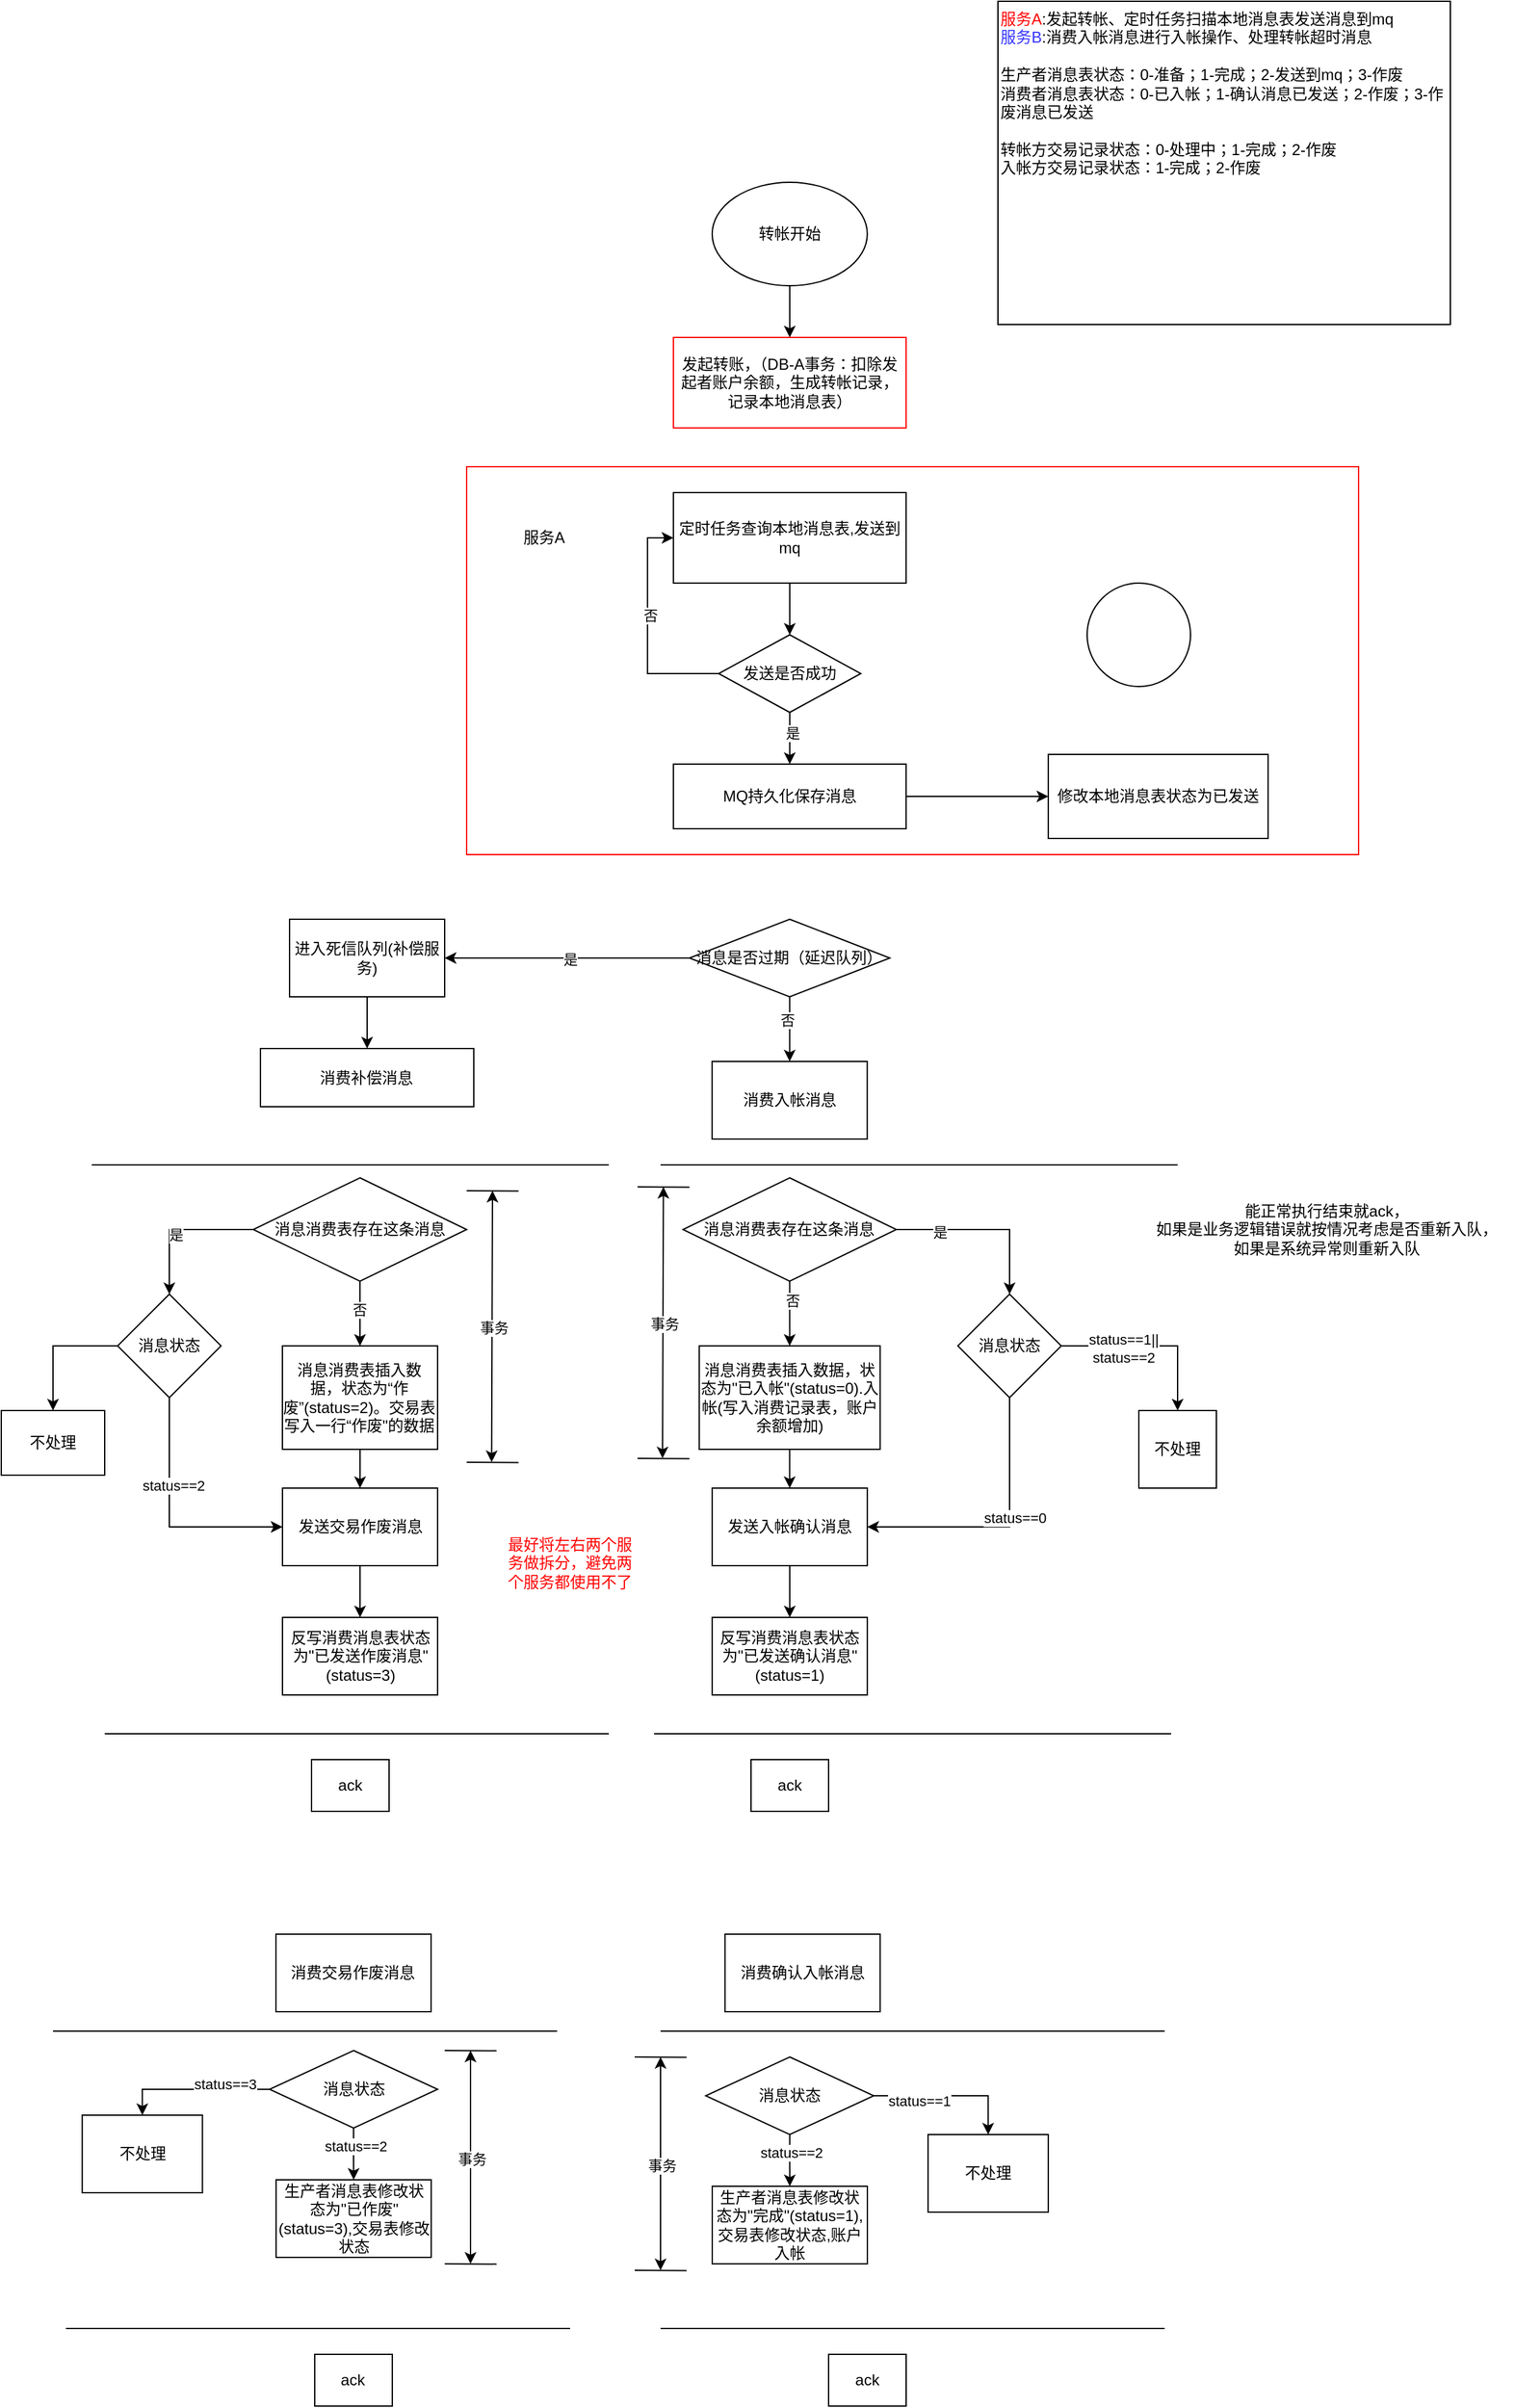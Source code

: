 <mxfile version="28.1.2">
  <diagram name="第 1 页" id="GjO0GAbTQwqVim4LTeIz">
    <mxGraphModel dx="4716" dy="761" grid="1" gridSize="10" guides="1" tooltips="1" connect="1" arrows="1" fold="1" page="1" pageScale="1" pageWidth="3300" pageHeight="4681" math="0" shadow="0">
      <root>
        <mxCell id="0" />
        <mxCell id="1" parent="0" />
        <mxCell id="h-HuT5WNk-6U26YwNr8J-1" value="" style="rounded=0;whiteSpace=wrap;html=1;verticalAlign=middle;strokeColor=#FF0000;" parent="1" vertex="1">
          <mxGeometry x="250" y="380" width="690" height="300" as="geometry" />
        </mxCell>
        <mxCell id="SmhbG2yGJK3qt77CbI1s-3" style="edgeStyle=orthogonalEdgeStyle;rounded=0;orthogonalLoop=1;jettySize=auto;html=1;entryX=0.5;entryY=0;entryDx=0;entryDy=0;" parent="1" source="SmhbG2yGJK3qt77CbI1s-1" target="SmhbG2yGJK3qt77CbI1s-2" edge="1">
          <mxGeometry relative="1" as="geometry" />
        </mxCell>
        <mxCell id="SmhbG2yGJK3qt77CbI1s-1" value="转帐开始" style="ellipse;whiteSpace=wrap;html=1;" parent="1" vertex="1">
          <mxGeometry x="439.94" y="160" width="120" height="80" as="geometry" />
        </mxCell>
        <mxCell id="SmhbG2yGJK3qt77CbI1s-2" value="发起转账，（DB-A事务：扣除发起者账户余额，生成转帐记录，记录本地消息表）" style="rounded=0;whiteSpace=wrap;html=1;strokeColor=#FF0000;" parent="1" vertex="1">
          <mxGeometry x="409.94" y="280" width="180" height="70" as="geometry" />
        </mxCell>
        <mxCell id="uqdjYC-jQz3gS75na-5R-4" style="edgeStyle=orthogonalEdgeStyle;rounded=0;orthogonalLoop=1;jettySize=auto;html=1;" parent="1" source="SmhbG2yGJK3qt77CbI1s-4" target="uqdjYC-jQz3gS75na-5R-3" edge="1">
          <mxGeometry relative="1" as="geometry" />
        </mxCell>
        <mxCell id="SmhbG2yGJK3qt77CbI1s-4" value="定时任务查询本地消息表,发送到mq" style="rounded=0;whiteSpace=wrap;html=1;" parent="1" vertex="1">
          <mxGeometry x="409.94" y="400" width="180" height="70" as="geometry" />
        </mxCell>
        <mxCell id="uqdjYC-jQz3gS75na-5R-5" style="edgeStyle=orthogonalEdgeStyle;rounded=0;orthogonalLoop=1;jettySize=auto;html=1;exitX=0;exitY=0.5;exitDx=0;exitDy=0;entryX=0;entryY=0.5;entryDx=0;entryDy=0;" parent="1" source="uqdjYC-jQz3gS75na-5R-3" target="SmhbG2yGJK3qt77CbI1s-4" edge="1">
          <mxGeometry relative="1" as="geometry" />
        </mxCell>
        <mxCell id="uqdjYC-jQz3gS75na-5R-6" value="否" style="edgeLabel;html=1;align=center;verticalAlign=middle;resizable=0;points=[];" parent="uqdjYC-jQz3gS75na-5R-5" vertex="1" connectable="0">
          <mxGeometry x="0.112" y="-2" relative="1" as="geometry">
            <mxPoint as="offset" />
          </mxGeometry>
        </mxCell>
        <mxCell id="uqdjYC-jQz3gS75na-5R-9" style="edgeStyle=orthogonalEdgeStyle;rounded=0;orthogonalLoop=1;jettySize=auto;html=1;exitX=0.5;exitY=1;exitDx=0;exitDy=0;entryX=0.5;entryY=0;entryDx=0;entryDy=0;" parent="1" source="uqdjYC-jQz3gS75na-5R-3" target="uqdjYC-jQz3gS75na-5R-8" edge="1">
          <mxGeometry relative="1" as="geometry" />
        </mxCell>
        <mxCell id="uqdjYC-jQz3gS75na-5R-10" value="是" style="edgeLabel;html=1;align=center;verticalAlign=middle;resizable=0;points=[];" parent="uqdjYC-jQz3gS75na-5R-9" vertex="1" connectable="0">
          <mxGeometry x="-0.221" y="2" relative="1" as="geometry">
            <mxPoint as="offset" />
          </mxGeometry>
        </mxCell>
        <mxCell id="uqdjYC-jQz3gS75na-5R-3" value="发送是否成功" style="rhombus;whiteSpace=wrap;html=1;" parent="1" vertex="1">
          <mxGeometry x="444.94" y="510" width="110" height="60" as="geometry" />
        </mxCell>
        <mxCell id="BID7E0cVBiKPs0qjH9wv-3" value="" style="edgeStyle=orthogonalEdgeStyle;rounded=0;orthogonalLoop=1;jettySize=auto;html=1;" parent="1" source="uqdjYC-jQz3gS75na-5R-8" target="BID7E0cVBiKPs0qjH9wv-2" edge="1">
          <mxGeometry relative="1" as="geometry" />
        </mxCell>
        <mxCell id="uqdjYC-jQz3gS75na-5R-8" value="MQ持久化保存消息" style="rounded=0;whiteSpace=wrap;html=1;" parent="1" vertex="1">
          <mxGeometry x="409.94" y="610" width="180" height="50" as="geometry" />
        </mxCell>
        <mxCell id="uqdjYC-jQz3gS75na-5R-14" style="edgeStyle=orthogonalEdgeStyle;rounded=0;orthogonalLoop=1;jettySize=auto;html=1;exitX=0;exitY=0.5;exitDx=0;exitDy=0;" parent="1" source="uqdjYC-jQz3gS75na-5R-12" target="uqdjYC-jQz3gS75na-5R-13" edge="1">
          <mxGeometry relative="1" as="geometry" />
        </mxCell>
        <mxCell id="uqdjYC-jQz3gS75na-5R-19" value="是" style="edgeLabel;html=1;align=center;verticalAlign=middle;resizable=0;points=[];" parent="uqdjYC-jQz3gS75na-5R-14" vertex="1" connectable="0">
          <mxGeometry x="-0.016" y="1" relative="1" as="geometry">
            <mxPoint as="offset" />
          </mxGeometry>
        </mxCell>
        <mxCell id="uqdjYC-jQz3gS75na-5R-22" style="edgeStyle=orthogonalEdgeStyle;rounded=0;orthogonalLoop=1;jettySize=auto;html=1;exitX=0.5;exitY=1;exitDx=0;exitDy=0;entryX=0.5;entryY=0;entryDx=0;entryDy=0;" parent="1" source="uqdjYC-jQz3gS75na-5R-12" target="h-HuT5WNk-6U26YwNr8J-11" edge="1">
          <mxGeometry relative="1" as="geometry">
            <mxPoint x="499.88" y="840" as="targetPoint" />
          </mxGeometry>
        </mxCell>
        <mxCell id="uqdjYC-jQz3gS75na-5R-23" value="否" style="edgeLabel;html=1;align=center;verticalAlign=middle;resizable=0;points=[];" parent="uqdjYC-jQz3gS75na-5R-22" vertex="1" connectable="0">
          <mxGeometry x="-0.282" y="-2" relative="1" as="geometry">
            <mxPoint as="offset" />
          </mxGeometry>
        </mxCell>
        <mxCell id="uqdjYC-jQz3gS75na-5R-12" value="消息是否过期（延迟队列）" style="rhombus;whiteSpace=wrap;html=1;" parent="1" vertex="1">
          <mxGeometry x="422.38" y="730" width="155" height="60" as="geometry" />
        </mxCell>
        <mxCell id="uqdjYC-jQz3gS75na-5R-27" style="edgeStyle=orthogonalEdgeStyle;rounded=0;orthogonalLoop=1;jettySize=auto;html=1;entryX=0.5;entryY=0;entryDx=0;entryDy=0;" parent="1" source="uqdjYC-jQz3gS75na-5R-13" target="uqdjYC-jQz3gS75na-5R-26" edge="1">
          <mxGeometry relative="1" as="geometry" />
        </mxCell>
        <mxCell id="uqdjYC-jQz3gS75na-5R-13" value="进入死信队列(补偿服务)" style="rounded=0;whiteSpace=wrap;html=1;" parent="1" vertex="1">
          <mxGeometry x="113" y="730" width="120" height="60" as="geometry" />
        </mxCell>
        <mxCell id="uqdjYC-jQz3gS75na-5R-26" value="消费补偿消息" style="rounded=0;whiteSpace=wrap;html=1;strokeColor=#000000;" parent="1" vertex="1">
          <mxGeometry x="90.47" y="830" width="165.06" height="45" as="geometry" />
        </mxCell>
        <mxCell id="BID7E0cVBiKPs0qjH9wv-2" value="修改本地消息表状态为已发送" style="whiteSpace=wrap;html=1;rounded=0;" parent="1" vertex="1">
          <mxGeometry x="699.94" y="602.5" width="170.06" height="65" as="geometry" />
        </mxCell>
        <mxCell id="BID7E0cVBiKPs0qjH9wv-5" value="&lt;div&gt;&lt;span style=&quot;color: rgb(255, 0, 0);&quot;&gt;服务A&lt;/span&gt;:发起转帐、定时任务扫描本地消息表发送消息到mq&lt;/div&gt;&lt;div&gt;&lt;span style=&quot;color: rgb(51, 51, 255);&quot;&gt;服务B&lt;/span&gt;:消费入帐消息进行入帐操作、处理转帐超时消息&lt;br&gt;&lt;/div&gt;&lt;div&gt;&lt;br&gt;&lt;/div&gt;&lt;div&gt;生产者消息表状态：0-准备；1-完成；2-发送到mq；3-作废&lt;/div&gt;&lt;div&gt;消费者消息表状态：0-已入帐；1-确认消息已发送；2-作废；3-作废消息已发送&lt;br&gt;&lt;/div&gt;&lt;div&gt;&lt;br&gt;&lt;/div&gt;&lt;div&gt;转帐方交易记录状态：0-处理中；1-完成；2-作废&lt;/div&gt;&lt;div&gt;入帐方交易记录状态：1-完成；2-作废&lt;/div&gt;" style="rounded=0;whiteSpace=wrap;html=1;align=left;verticalAlign=top;" parent="1" vertex="1">
          <mxGeometry x="661" y="20" width="350" height="250" as="geometry" />
        </mxCell>
        <mxCell id="h-HuT5WNk-6U26YwNr8J-2" value="服务A" style="text;html=1;align=center;verticalAlign=middle;whiteSpace=wrap;rounded=0;" parent="1" vertex="1">
          <mxGeometry x="280" y="420" width="60" height="30" as="geometry" />
        </mxCell>
        <mxCell id="h-HuT5WNk-6U26YwNr8J-6" style="edgeStyle=orthogonalEdgeStyle;rounded=0;orthogonalLoop=1;jettySize=auto;html=1;exitX=0.5;exitY=1;exitDx=0;exitDy=0;entryX=0.5;entryY=0;entryDx=0;entryDy=0;" parent="1" source="h-HuT5WNk-6U26YwNr8J-3" target="h-HuT5WNk-6U26YwNr8J-5" edge="1">
          <mxGeometry relative="1" as="geometry" />
        </mxCell>
        <mxCell id="h-HuT5WNk-6U26YwNr8J-7" value="否" style="edgeLabel;html=1;align=center;verticalAlign=middle;resizable=0;points=[];" parent="h-HuT5WNk-6U26YwNr8J-6" vertex="1" connectable="0">
          <mxGeometry x="-0.12" y="-1" relative="1" as="geometry">
            <mxPoint as="offset" />
          </mxGeometry>
        </mxCell>
        <mxCell id="vgSIZlsOuoOl8eL6Ez9G-2" style="edgeStyle=orthogonalEdgeStyle;rounded=0;orthogonalLoop=1;jettySize=auto;html=1;exitX=0;exitY=0.5;exitDx=0;exitDy=0;entryX=0.5;entryY=0;entryDx=0;entryDy=0;" parent="1" source="h-HuT5WNk-6U26YwNr8J-3" target="vgSIZlsOuoOl8eL6Ez9G-1" edge="1">
          <mxGeometry relative="1" as="geometry" />
        </mxCell>
        <mxCell id="vgSIZlsOuoOl8eL6Ez9G-3" value="是" style="edgeLabel;html=1;align=center;verticalAlign=middle;resizable=0;points=[];" parent="vgSIZlsOuoOl8eL6Ez9G-2" vertex="1" connectable="0">
          <mxGeometry x="0.043" y="4" relative="1" as="geometry">
            <mxPoint as="offset" />
          </mxGeometry>
        </mxCell>
        <mxCell id="h-HuT5WNk-6U26YwNr8J-3" value="消息消费表存在这条消息" style="rhombus;whiteSpace=wrap;html=1;" parent="1" vertex="1">
          <mxGeometry x="84.94" y="930" width="165.06" height="80" as="geometry" />
        </mxCell>
        <mxCell id="h-HuT5WNk-6U26YwNr8J-46" value="" style="edgeStyle=orthogonalEdgeStyle;rounded=0;orthogonalLoop=1;jettySize=auto;html=1;" parent="1" source="h-HuT5WNk-6U26YwNr8J-5" target="h-HuT5WNk-6U26YwNr8J-45" edge="1">
          <mxGeometry relative="1" as="geometry" />
        </mxCell>
        <mxCell id="h-HuT5WNk-6U26YwNr8J-5" value="消息消费表插入数据，状态为“作废”(status=2)。交易表写入一行“作废&quot;的数据" style="rounded=0;whiteSpace=wrap;html=1;" parent="1" vertex="1">
          <mxGeometry x="107.47" y="1060" width="120.06" height="80" as="geometry" />
        </mxCell>
        <mxCell id="h-HuT5WNk-6U26YwNr8J-11" value="消费入帐消息" style="rounded=0;whiteSpace=wrap;html=1;" parent="1" vertex="1">
          <mxGeometry x="439.88" y="840" width="120" height="60" as="geometry" />
        </mxCell>
        <mxCell id="h-HuT5WNk-6U26YwNr8J-15" style="edgeStyle=orthogonalEdgeStyle;rounded=0;orthogonalLoop=1;jettySize=auto;html=1;entryX=0.5;entryY=0;entryDx=0;entryDy=0;" parent="1" source="h-HuT5WNk-6U26YwNr8J-12" target="h-HuT5WNk-6U26YwNr8J-20" edge="1">
          <mxGeometry relative="1" as="geometry">
            <mxPoint x="680" y="1010" as="targetPoint" />
          </mxGeometry>
        </mxCell>
        <mxCell id="h-HuT5WNk-6U26YwNr8J-18" value="是" style="edgeLabel;html=1;align=center;verticalAlign=middle;resizable=0;points=[];" parent="h-HuT5WNk-6U26YwNr8J-15" vertex="1" connectable="0">
          <mxGeometry x="-0.523" y="-2" relative="1" as="geometry">
            <mxPoint as="offset" />
          </mxGeometry>
        </mxCell>
        <mxCell id="h-HuT5WNk-6U26YwNr8J-17" style="edgeStyle=orthogonalEdgeStyle;rounded=0;orthogonalLoop=1;jettySize=auto;html=1;exitX=0.5;exitY=1;exitDx=0;exitDy=0;entryX=0.5;entryY=0;entryDx=0;entryDy=0;" parent="1" source="h-HuT5WNk-6U26YwNr8J-12" target="h-HuT5WNk-6U26YwNr8J-16" edge="1">
          <mxGeometry relative="1" as="geometry" />
        </mxCell>
        <mxCell id="h-HuT5WNk-6U26YwNr8J-19" value="否" style="edgeLabel;html=1;align=center;verticalAlign=middle;resizable=0;points=[];" parent="h-HuT5WNk-6U26YwNr8J-17" vertex="1" connectable="0">
          <mxGeometry x="-0.4" y="2" relative="1" as="geometry">
            <mxPoint as="offset" />
          </mxGeometry>
        </mxCell>
        <mxCell id="h-HuT5WNk-6U26YwNr8J-12" value="消息消费表存在这条消息" style="rhombus;whiteSpace=wrap;html=1;" parent="1" vertex="1">
          <mxGeometry x="417.35" y="930" width="165.06" height="80" as="geometry" />
        </mxCell>
        <mxCell id="h-HuT5WNk-6U26YwNr8J-25" style="edgeStyle=orthogonalEdgeStyle;rounded=0;orthogonalLoop=1;jettySize=auto;html=1;entryX=0.5;entryY=0;entryDx=0;entryDy=0;" parent="1" source="h-HuT5WNk-6U26YwNr8J-16" target="h-HuT5WNk-6U26YwNr8J-24" edge="1">
          <mxGeometry relative="1" as="geometry" />
        </mxCell>
        <mxCell id="h-HuT5WNk-6U26YwNr8J-16" value="消息消费表插入数据，状态为&quot;已入帐&quot;(status=0).入帐(写入消费记录表，账户余额增加)" style="rounded=0;whiteSpace=wrap;html=1;" parent="1" vertex="1">
          <mxGeometry x="429.91" y="1060" width="139.94" height="80" as="geometry" />
        </mxCell>
        <mxCell id="h-HuT5WNk-6U26YwNr8J-29" style="edgeStyle=orthogonalEdgeStyle;rounded=0;orthogonalLoop=1;jettySize=auto;html=1;exitX=0.5;exitY=1;exitDx=0;exitDy=0;entryX=1;entryY=0.5;entryDx=0;entryDy=0;" parent="1" source="h-HuT5WNk-6U26YwNr8J-20" target="h-HuT5WNk-6U26YwNr8J-24" edge="1">
          <mxGeometry relative="1" as="geometry" />
        </mxCell>
        <mxCell id="h-HuT5WNk-6U26YwNr8J-30" value="status==0" style="edgeLabel;html=1;align=center;verticalAlign=middle;resizable=0;points=[];" parent="h-HuT5WNk-6U26YwNr8J-29" vertex="1" connectable="0">
          <mxGeometry x="-0.113" y="4" relative="1" as="geometry">
            <mxPoint as="offset" />
          </mxGeometry>
        </mxCell>
        <mxCell id="h-HuT5WNk-6U26YwNr8J-31" style="edgeStyle=orthogonalEdgeStyle;rounded=0;orthogonalLoop=1;jettySize=auto;html=1;entryX=0.5;entryY=0;entryDx=0;entryDy=0;" parent="1" source="h-HuT5WNk-6U26YwNr8J-20" target="h-HuT5WNk-6U26YwNr8J-21" edge="1">
          <mxGeometry relative="1" as="geometry" />
        </mxCell>
        <mxCell id="h-HuT5WNk-6U26YwNr8J-32" value="&lt;div&gt;status==1||&lt;/div&gt;&lt;div&gt;status==2&lt;/div&gt;" style="edgeLabel;html=1;align=center;verticalAlign=middle;resizable=0;points=[];" parent="h-HuT5WNk-6U26YwNr8J-31" vertex="1" connectable="0">
          <mxGeometry x="-0.311" y="-2" relative="1" as="geometry">
            <mxPoint as="offset" />
          </mxGeometry>
        </mxCell>
        <mxCell id="h-HuT5WNk-6U26YwNr8J-20" value="消息状态" style="rhombus;whiteSpace=wrap;html=1;" parent="1" vertex="1">
          <mxGeometry x="630" y="1020" width="80" height="80" as="geometry" />
        </mxCell>
        <mxCell id="h-HuT5WNk-6U26YwNr8J-21" value="不处理" style="rounded=0;whiteSpace=wrap;html=1;" parent="1" vertex="1">
          <mxGeometry x="770" y="1110" width="60" height="60" as="geometry" />
        </mxCell>
        <mxCell id="h-HuT5WNk-6U26YwNr8J-34" value="" style="edgeStyle=orthogonalEdgeStyle;rounded=0;orthogonalLoop=1;jettySize=auto;html=1;" parent="1" source="h-HuT5WNk-6U26YwNr8J-24" target="h-HuT5WNk-6U26YwNr8J-33" edge="1">
          <mxGeometry relative="1" as="geometry" />
        </mxCell>
        <mxCell id="h-HuT5WNk-6U26YwNr8J-24" value="发送入帐确认消息" style="rounded=0;whiteSpace=wrap;html=1;" parent="1" vertex="1">
          <mxGeometry x="439.94" y="1170" width="120" height="60" as="geometry" />
        </mxCell>
        <mxCell id="h-HuT5WNk-6U26YwNr8J-33" value="反写消费消息表状态为&quot;已发送确认消息&quot;(status=1)" style="whiteSpace=wrap;html=1;rounded=0;" parent="1" vertex="1">
          <mxGeometry x="439.94" y="1270" width="120" height="60" as="geometry" />
        </mxCell>
        <mxCell id="h-HuT5WNk-6U26YwNr8J-35" value="消费确认入帐消息" style="rounded=0;whiteSpace=wrap;html=1;" parent="1" vertex="1">
          <mxGeometry x="449.85" y="1515" width="120" height="60" as="geometry" />
        </mxCell>
        <mxCell id="h-HuT5WNk-6U26YwNr8J-40" style="edgeStyle=orthogonalEdgeStyle;rounded=0;orthogonalLoop=1;jettySize=auto;html=1;exitX=0.5;exitY=1;exitDx=0;exitDy=0;entryX=0.5;entryY=0;entryDx=0;entryDy=0;" parent="1" source="h-HuT5WNk-6U26YwNr8J-37" target="h-HuT5WNk-6U26YwNr8J-39" edge="1">
          <mxGeometry relative="1" as="geometry" />
        </mxCell>
        <mxCell id="h-HuT5WNk-6U26YwNr8J-41" value="status==2" style="edgeLabel;html=1;align=center;verticalAlign=middle;resizable=0;points=[];" parent="h-HuT5WNk-6U26YwNr8J-40" vertex="1" connectable="0">
          <mxGeometry x="-0.302" y="1" relative="1" as="geometry">
            <mxPoint as="offset" />
          </mxGeometry>
        </mxCell>
        <mxCell id="h-HuT5WNk-6U26YwNr8J-43" style="edgeStyle=orthogonalEdgeStyle;rounded=0;orthogonalLoop=1;jettySize=auto;html=1;exitX=1;exitY=0.5;exitDx=0;exitDy=0;entryX=0.5;entryY=0;entryDx=0;entryDy=0;" parent="1" source="h-HuT5WNk-6U26YwNr8J-37" target="h-HuT5WNk-6U26YwNr8J-42" edge="1">
          <mxGeometry relative="1" as="geometry" />
        </mxCell>
        <mxCell id="h-HuT5WNk-6U26YwNr8J-44" value="status==1" style="edgeLabel;html=1;align=center;verticalAlign=middle;resizable=0;points=[];" parent="h-HuT5WNk-6U26YwNr8J-43" vertex="1" connectable="0">
          <mxGeometry x="-0.408" y="-4" relative="1" as="geometry">
            <mxPoint as="offset" />
          </mxGeometry>
        </mxCell>
        <mxCell id="h-HuT5WNk-6U26YwNr8J-37" value="消息状态" style="rhombus;whiteSpace=wrap;html=1;" parent="1" vertex="1">
          <mxGeometry x="434.94" y="1610" width="130" height="60" as="geometry" />
        </mxCell>
        <mxCell id="h-HuT5WNk-6U26YwNr8J-39" value="生产者消息表修改状态为&quot;完成&quot;(status=1),交易表修改状态,账户入帐" style="rounded=0;whiteSpace=wrap;html=1;" parent="1" vertex="1">
          <mxGeometry x="440" y="1710" width="120" height="60" as="geometry" />
        </mxCell>
        <mxCell id="h-HuT5WNk-6U26YwNr8J-42" value="不处理" style="rounded=0;whiteSpace=wrap;html=1;" parent="1" vertex="1">
          <mxGeometry x="606.94" y="1670" width="93" height="60" as="geometry" />
        </mxCell>
        <mxCell id="h-HuT5WNk-6U26YwNr8J-48" style="edgeStyle=orthogonalEdgeStyle;rounded=0;orthogonalLoop=1;jettySize=auto;html=1;entryX=0.5;entryY=0;entryDx=0;entryDy=0;" parent="1" source="h-HuT5WNk-6U26YwNr8J-45" target="h-HuT5WNk-6U26YwNr8J-47" edge="1">
          <mxGeometry relative="1" as="geometry" />
        </mxCell>
        <mxCell id="h-HuT5WNk-6U26YwNr8J-45" value="发送交易作废消息" style="whiteSpace=wrap;html=1;rounded=0;" parent="1" vertex="1">
          <mxGeometry x="107.53" y="1170" width="120" height="60" as="geometry" />
        </mxCell>
        <mxCell id="h-HuT5WNk-6U26YwNr8J-47" value="反写消费消息表状态为&quot;已发送作废消息&quot;(status=3)" style="whiteSpace=wrap;html=1;rounded=0;" parent="1" vertex="1">
          <mxGeometry x="107.53" y="1270" width="120" height="60" as="geometry" />
        </mxCell>
        <mxCell id="h-HuT5WNk-6U26YwNr8J-50" value="消费交易作废消息" style="rounded=0;whiteSpace=wrap;html=1;" parent="1" vertex="1">
          <mxGeometry x="102.47" y="1515" width="120" height="60" as="geometry" />
        </mxCell>
        <mxCell id="h-HuT5WNk-6U26YwNr8J-51" style="edgeStyle=orthogonalEdgeStyle;rounded=0;orthogonalLoop=1;jettySize=auto;html=1;exitX=0.5;exitY=1;exitDx=0;exitDy=0;entryX=0.5;entryY=0;entryDx=0;entryDy=0;" parent="1" source="h-HuT5WNk-6U26YwNr8J-55" target="h-HuT5WNk-6U26YwNr8J-56" edge="1">
          <mxGeometry relative="1" as="geometry" />
        </mxCell>
        <mxCell id="h-HuT5WNk-6U26YwNr8J-52" value="status==2" style="edgeLabel;html=1;align=center;verticalAlign=middle;resizable=0;points=[];" parent="h-HuT5WNk-6U26YwNr8J-51" vertex="1" connectable="0">
          <mxGeometry x="-0.302" y="1" relative="1" as="geometry">
            <mxPoint as="offset" />
          </mxGeometry>
        </mxCell>
        <mxCell id="h-HuT5WNk-6U26YwNr8J-55" value="消息状态" style="rhombus;whiteSpace=wrap;html=1;" parent="1" vertex="1">
          <mxGeometry x="97.53" y="1605" width="130" height="60" as="geometry" />
        </mxCell>
        <mxCell id="h-HuT5WNk-6U26YwNr8J-56" value="生产者消息表修改状态为&quot;已作废&quot;(status=3),交易表修改状态" style="rounded=0;whiteSpace=wrap;html=1;" parent="1" vertex="1">
          <mxGeometry x="102.59" y="1705" width="120" height="60" as="geometry" />
        </mxCell>
        <mxCell id="h-HuT5WNk-6U26YwNr8J-57" value="不处理" style="rounded=0;whiteSpace=wrap;html=1;" parent="1" vertex="1">
          <mxGeometry x="-47.38" y="1655" width="93" height="60" as="geometry" />
        </mxCell>
        <mxCell id="h-HuT5WNk-6U26YwNr8J-58" style="edgeStyle=orthogonalEdgeStyle;rounded=0;orthogonalLoop=1;jettySize=auto;html=1;exitX=0;exitY=0.5;exitDx=0;exitDy=0;entryX=0.5;entryY=0;entryDx=0;entryDy=0;" parent="1" source="h-HuT5WNk-6U26YwNr8J-55" target="h-HuT5WNk-6U26YwNr8J-57" edge="1">
          <mxGeometry relative="1" as="geometry">
            <mxPoint x="262.62" y="1665" as="sourcePoint" />
            <mxPoint x="354.62" y="1685" as="targetPoint" />
          </mxGeometry>
        </mxCell>
        <mxCell id="h-HuT5WNk-6U26YwNr8J-59" value="status==3" style="edgeLabel;html=1;align=center;verticalAlign=middle;resizable=0;points=[];" parent="h-HuT5WNk-6U26YwNr8J-58" vertex="1" connectable="0">
          <mxGeometry x="-0.408" y="-4" relative="1" as="geometry">
            <mxPoint as="offset" />
          </mxGeometry>
        </mxCell>
        <mxCell id="h-HuT5WNk-6U26YwNr8J-60" value="ack" style="rounded=0;whiteSpace=wrap;html=1;" parent="1" vertex="1">
          <mxGeometry x="470" y="1380" width="60" height="40" as="geometry" />
        </mxCell>
        <mxCell id="h-HuT5WNk-6U26YwNr8J-61" value="" style="endArrow=none;html=1;rounded=0;" parent="1" edge="1">
          <mxGeometry width="50" height="50" relative="1" as="geometry">
            <mxPoint x="400" y="920" as="sourcePoint" />
            <mxPoint x="800" y="920" as="targetPoint" />
          </mxGeometry>
        </mxCell>
        <mxCell id="h-HuT5WNk-6U26YwNr8J-62" value="" style="endArrow=none;html=1;rounded=0;" parent="1" edge="1">
          <mxGeometry width="50" height="50" relative="1" as="geometry">
            <mxPoint x="395" y="1360" as="sourcePoint" />
            <mxPoint x="795" y="1360" as="targetPoint" />
          </mxGeometry>
        </mxCell>
        <mxCell id="h-HuT5WNk-6U26YwNr8J-63" value="&lt;div&gt;能正常执行结束就ack，&lt;/div&gt;&lt;div&gt;如果是业务逻辑错误就按情况考虑是否重新入队，&lt;/div&gt;&lt;div&gt;如果是系统异常则重新入队&lt;/div&gt;" style="text;html=1;align=center;verticalAlign=middle;resizable=0;points=[];autosize=1;strokeColor=none;fillColor=none;" parent="1" vertex="1">
          <mxGeometry x="770" y="940" width="290" height="60" as="geometry" />
        </mxCell>
        <mxCell id="h-HuT5WNk-6U26YwNr8J-64" value="" style="endArrow=none;html=1;rounded=0;" parent="1" edge="1">
          <mxGeometry width="50" height="50" relative="1" as="geometry">
            <mxPoint x="-30" y="1360" as="sourcePoint" />
            <mxPoint x="360" y="1360" as="targetPoint" />
          </mxGeometry>
        </mxCell>
        <mxCell id="h-HuT5WNk-6U26YwNr8J-66" value="" style="endArrow=none;html=1;rounded=0;" parent="1" edge="1">
          <mxGeometry width="50" height="50" relative="1" as="geometry">
            <mxPoint x="-40" y="920" as="sourcePoint" />
            <mxPoint x="360" y="920" as="targetPoint" />
          </mxGeometry>
        </mxCell>
        <mxCell id="h-HuT5WNk-6U26YwNr8J-67" value="ack" style="rounded=0;whiteSpace=wrap;html=1;" parent="1" vertex="1">
          <mxGeometry x="130" y="1380" width="60" height="40" as="geometry" />
        </mxCell>
        <mxCell id="h-HuT5WNk-6U26YwNr8J-68" value="" style="endArrow=none;html=1;rounded=0;" parent="1" edge="1">
          <mxGeometry width="50" height="50" relative="1" as="geometry">
            <mxPoint x="-70" y="1590" as="sourcePoint" />
            <mxPoint x="320" y="1590" as="targetPoint" />
          </mxGeometry>
        </mxCell>
        <mxCell id="h-HuT5WNk-6U26YwNr8J-69" value="" style="endArrow=none;html=1;rounded=0;" parent="1" edge="1">
          <mxGeometry width="50" height="50" relative="1" as="geometry">
            <mxPoint x="400" y="1590" as="sourcePoint" />
            <mxPoint x="790" y="1590" as="targetPoint" />
          </mxGeometry>
        </mxCell>
        <mxCell id="h-HuT5WNk-6U26YwNr8J-70" value="" style="endArrow=none;html=1;rounded=0;" parent="1" edge="1">
          <mxGeometry width="50" height="50" relative="1" as="geometry">
            <mxPoint x="-60" y="1820" as="sourcePoint" />
            <mxPoint x="330" y="1820" as="targetPoint" />
          </mxGeometry>
        </mxCell>
        <mxCell id="h-HuT5WNk-6U26YwNr8J-71" value="" style="endArrow=none;html=1;rounded=0;" parent="1" edge="1">
          <mxGeometry width="50" height="50" relative="1" as="geometry">
            <mxPoint x="400" y="1820" as="sourcePoint" />
            <mxPoint x="790" y="1820" as="targetPoint" />
          </mxGeometry>
        </mxCell>
        <mxCell id="h-HuT5WNk-6U26YwNr8J-73" value="ack" style="rounded=0;whiteSpace=wrap;html=1;" parent="1" vertex="1">
          <mxGeometry x="132.47" y="1840" width="60" height="40" as="geometry" />
        </mxCell>
        <mxCell id="h-HuT5WNk-6U26YwNr8J-74" value="ack" style="rounded=0;whiteSpace=wrap;html=1;" parent="1" vertex="1">
          <mxGeometry x="530" y="1840" width="60" height="40" as="geometry" />
        </mxCell>
        <mxCell id="h-HuT5WNk-6U26YwNr8J-77" value="" style="ellipse;whiteSpace=wrap;html=1;" parent="1" vertex="1">
          <mxGeometry x="730" y="470" width="80" height="80" as="geometry" />
        </mxCell>
        <mxCell id="h-HuT5WNk-6U26YwNr8J-78" value="最好将左右两个服务做拆分，避免两个服务都使用不了" style="text;html=1;align=center;verticalAlign=middle;whiteSpace=wrap;rounded=0;fontColor=#FF0000;" parent="1" vertex="1">
          <mxGeometry x="280" y="1200" width="100" height="55" as="geometry" />
        </mxCell>
        <mxCell id="vgSIZlsOuoOl8eL6Ez9G-4" style="edgeStyle=orthogonalEdgeStyle;rounded=0;orthogonalLoop=1;jettySize=auto;html=1;exitX=0.5;exitY=1;exitDx=0;exitDy=0;entryX=0;entryY=0.5;entryDx=0;entryDy=0;" parent="1" source="vgSIZlsOuoOl8eL6Ez9G-1" target="h-HuT5WNk-6U26YwNr8J-45" edge="1">
          <mxGeometry relative="1" as="geometry" />
        </mxCell>
        <mxCell id="vgSIZlsOuoOl8eL6Ez9G-5" value="status==2" style="edgeLabel;html=1;align=center;verticalAlign=middle;resizable=0;points=[];" parent="vgSIZlsOuoOl8eL6Ez9G-4" vertex="1" connectable="0">
          <mxGeometry x="-0.275" y="3" relative="1" as="geometry">
            <mxPoint as="offset" />
          </mxGeometry>
        </mxCell>
        <mxCell id="vgSIZlsOuoOl8eL6Ez9G-7" style="edgeStyle=orthogonalEdgeStyle;rounded=0;orthogonalLoop=1;jettySize=auto;html=1;exitX=0;exitY=0.5;exitDx=0;exitDy=0;entryX=0.5;entryY=0;entryDx=0;entryDy=0;" parent="1" source="vgSIZlsOuoOl8eL6Ez9G-1" target="vgSIZlsOuoOl8eL6Ez9G-6" edge="1">
          <mxGeometry relative="1" as="geometry" />
        </mxCell>
        <mxCell id="vgSIZlsOuoOl8eL6Ez9G-1" value="消息状态" style="rhombus;whiteSpace=wrap;html=1;" parent="1" vertex="1">
          <mxGeometry x="-20" y="1020" width="80" height="80" as="geometry" />
        </mxCell>
        <mxCell id="vgSIZlsOuoOl8eL6Ez9G-6" value="不处理" style="rounded=0;whiteSpace=wrap;html=1;" parent="1" vertex="1">
          <mxGeometry x="-110" y="1110" width="80" height="50" as="geometry" />
        </mxCell>
        <mxCell id="vgSIZlsOuoOl8eL6Ez9G-10" value="" style="endArrow=classic;startArrow=classic;html=1;rounded=0;exitX=0.388;exitY=0.592;exitDx=0;exitDy=0;exitPerimeter=0;" parent="1" edge="1">
          <mxGeometry width="50" height="50" relative="1" as="geometry">
            <mxPoint x="269.32" y="1149.92" as="sourcePoint" />
            <mxPoint x="270" y="940" as="targetPoint" />
          </mxGeometry>
        </mxCell>
        <mxCell id="vgSIZlsOuoOl8eL6Ez9G-11" value="事务" style="edgeLabel;html=1;align=center;verticalAlign=middle;resizable=0;points=[];" parent="vgSIZlsOuoOl8eL6Ez9G-10" vertex="1" connectable="0">
          <mxGeometry x="-0.01" y="-1" relative="1" as="geometry">
            <mxPoint as="offset" />
          </mxGeometry>
        </mxCell>
        <mxCell id="vgSIZlsOuoOl8eL6Ez9G-12" value="" style="endArrow=none;html=1;rounded=0;entryX=0.403;entryY=0.395;entryDx=0;entryDy=0;entryPerimeter=0;" parent="1" edge="1">
          <mxGeometry width="50" height="50" relative="1" as="geometry">
            <mxPoint x="250" y="940" as="sourcePoint" />
            <mxPoint x="290.17" y="940.2" as="targetPoint" />
          </mxGeometry>
        </mxCell>
        <mxCell id="vgSIZlsOuoOl8eL6Ez9G-14" value="" style="endArrow=none;html=1;rounded=0;entryX=0.403;entryY=0.395;entryDx=0;entryDy=0;entryPerimeter=0;" parent="1" edge="1">
          <mxGeometry width="50" height="50" relative="1" as="geometry">
            <mxPoint x="250" y="1150" as="sourcePoint" />
            <mxPoint x="290.17" y="1150.2" as="targetPoint" />
          </mxGeometry>
        </mxCell>
        <mxCell id="vgSIZlsOuoOl8eL6Ez9G-15" value="" style="endArrow=classic;startArrow=classic;html=1;rounded=0;exitX=0.388;exitY=0.592;exitDx=0;exitDy=0;exitPerimeter=0;" parent="1" edge="1">
          <mxGeometry width="50" height="50" relative="1" as="geometry">
            <mxPoint x="401.53" y="1146.92" as="sourcePoint" />
            <mxPoint x="402.21" y="937" as="targetPoint" />
          </mxGeometry>
        </mxCell>
        <mxCell id="vgSIZlsOuoOl8eL6Ez9G-16" value="事务" style="edgeLabel;html=1;align=center;verticalAlign=middle;resizable=0;points=[];" parent="vgSIZlsOuoOl8eL6Ez9G-15" vertex="1" connectable="0">
          <mxGeometry x="-0.01" y="-1" relative="1" as="geometry">
            <mxPoint as="offset" />
          </mxGeometry>
        </mxCell>
        <mxCell id="vgSIZlsOuoOl8eL6Ez9G-17" value="" style="endArrow=none;html=1;rounded=0;entryX=0.403;entryY=0.395;entryDx=0;entryDy=0;entryPerimeter=0;" parent="1" edge="1">
          <mxGeometry width="50" height="50" relative="1" as="geometry">
            <mxPoint x="382.21" y="937" as="sourcePoint" />
            <mxPoint x="422.38" y="937.2" as="targetPoint" />
          </mxGeometry>
        </mxCell>
        <mxCell id="vgSIZlsOuoOl8eL6Ez9G-18" value="" style="endArrow=none;html=1;rounded=0;entryX=0.403;entryY=0.395;entryDx=0;entryDy=0;entryPerimeter=0;" parent="1" edge="1">
          <mxGeometry width="50" height="50" relative="1" as="geometry">
            <mxPoint x="382.21" y="1147" as="sourcePoint" />
            <mxPoint x="422.38" y="1147.2" as="targetPoint" />
          </mxGeometry>
        </mxCell>
        <mxCell id="vgSIZlsOuoOl8eL6Ez9G-19" value="" style="endArrow=classic;startArrow=classic;html=1;rounded=0;" parent="1" edge="1">
          <mxGeometry width="50" height="50" relative="1" as="geometry">
            <mxPoint x="253" y="1770" as="sourcePoint" />
            <mxPoint x="253" y="1605" as="targetPoint" />
          </mxGeometry>
        </mxCell>
        <mxCell id="vgSIZlsOuoOl8eL6Ez9G-20" value="事务" style="edgeLabel;html=1;align=center;verticalAlign=middle;resizable=0;points=[];" parent="vgSIZlsOuoOl8eL6Ez9G-19" vertex="1" connectable="0">
          <mxGeometry x="-0.01" y="-1" relative="1" as="geometry">
            <mxPoint as="offset" />
          </mxGeometry>
        </mxCell>
        <mxCell id="vgSIZlsOuoOl8eL6Ez9G-21" value="" style="endArrow=none;html=1;rounded=0;entryX=0.403;entryY=0.395;entryDx=0;entryDy=0;entryPerimeter=0;" parent="1" edge="1">
          <mxGeometry width="50" height="50" relative="1" as="geometry">
            <mxPoint x="233" y="1605" as="sourcePoint" />
            <mxPoint x="273.17" y="1605.2" as="targetPoint" />
          </mxGeometry>
        </mxCell>
        <mxCell id="vgSIZlsOuoOl8eL6Ez9G-22" value="" style="endArrow=none;html=1;rounded=0;entryX=0.403;entryY=0.395;entryDx=0;entryDy=0;entryPerimeter=0;" parent="1" edge="1">
          <mxGeometry width="50" height="50" relative="1" as="geometry">
            <mxPoint x="233" y="1770" as="sourcePoint" />
            <mxPoint x="273.17" y="1770.2" as="targetPoint" />
          </mxGeometry>
        </mxCell>
        <mxCell id="vgSIZlsOuoOl8eL6Ez9G-23" value="" style="endArrow=classic;startArrow=classic;html=1;rounded=0;" parent="1" edge="1">
          <mxGeometry width="50" height="50" relative="1" as="geometry">
            <mxPoint x="400" y="1775" as="sourcePoint" />
            <mxPoint x="400" y="1610" as="targetPoint" />
          </mxGeometry>
        </mxCell>
        <mxCell id="vgSIZlsOuoOl8eL6Ez9G-24" value="事务" style="edgeLabel;html=1;align=center;verticalAlign=middle;resizable=0;points=[];" parent="vgSIZlsOuoOl8eL6Ez9G-23" vertex="1" connectable="0">
          <mxGeometry x="-0.01" y="-1" relative="1" as="geometry">
            <mxPoint as="offset" />
          </mxGeometry>
        </mxCell>
        <mxCell id="vgSIZlsOuoOl8eL6Ez9G-25" value="" style="endArrow=none;html=1;rounded=0;entryX=0.403;entryY=0.395;entryDx=0;entryDy=0;entryPerimeter=0;" parent="1" edge="1">
          <mxGeometry width="50" height="50" relative="1" as="geometry">
            <mxPoint x="380" y="1610" as="sourcePoint" />
            <mxPoint x="420.17" y="1610.2" as="targetPoint" />
          </mxGeometry>
        </mxCell>
        <mxCell id="vgSIZlsOuoOl8eL6Ez9G-26" value="" style="endArrow=none;html=1;rounded=0;entryX=0.403;entryY=0.395;entryDx=0;entryDy=0;entryPerimeter=0;" parent="1" edge="1">
          <mxGeometry width="50" height="50" relative="1" as="geometry">
            <mxPoint x="380" y="1775" as="sourcePoint" />
            <mxPoint x="420.17" y="1775.2" as="targetPoint" />
          </mxGeometry>
        </mxCell>
      </root>
    </mxGraphModel>
  </diagram>
</mxfile>
